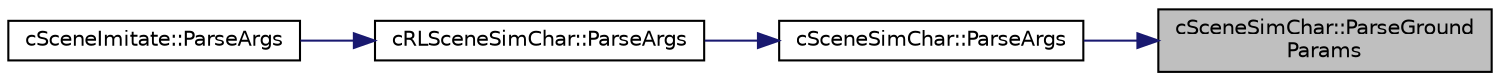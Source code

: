 digraph "cSceneSimChar::ParseGroundParams"
{
 // LATEX_PDF_SIZE
  edge [fontname="Helvetica",fontsize="10",labelfontname="Helvetica",labelfontsize="10"];
  node [fontname="Helvetica",fontsize="10",shape=record];
  rankdir="RL";
  Node1 [label="cSceneSimChar::ParseGround\lParams",height=0.2,width=0.4,color="black", fillcolor="grey75", style="filled", fontcolor="black",tooltip=" "];
  Node1 -> Node2 [dir="back",color="midnightblue",fontsize="10",style="solid",fontname="Helvetica"];
  Node2 [label="cSceneSimChar::ParseArgs",height=0.2,width=0.4,color="black", fillcolor="white", style="filled",URL="$classc_scene_sim_char.html#a2fe3ae2b5443c5b37eda8d3618fc71fc",tooltip=" "];
  Node2 -> Node3 [dir="back",color="midnightblue",fontsize="10",style="solid",fontname="Helvetica"];
  Node3 [label="cRLSceneSimChar::ParseArgs",height=0.2,width=0.4,color="black", fillcolor="white", style="filled",URL="$classc_r_l_scene_sim_char.html#a172772cd41a0c854c3924d54383076ab",tooltip=" "];
  Node3 -> Node4 [dir="back",color="midnightblue",fontsize="10",style="solid",fontname="Helvetica"];
  Node4 [label="cSceneImitate::ParseArgs",height=0.2,width=0.4,color="black", fillcolor="white", style="filled",URL="$classc_scene_imitate.html#a7382e44804e7000135eeda6d4193802a",tooltip=" "];
}
